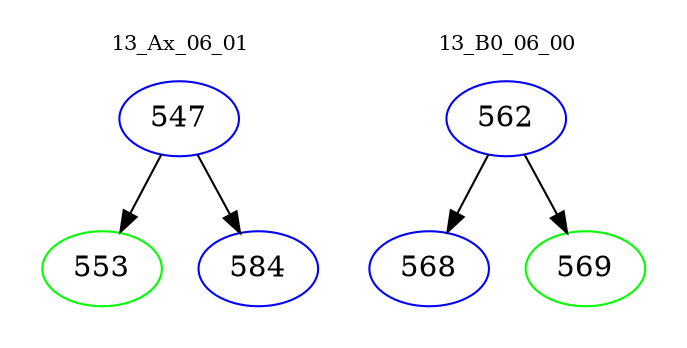 digraph{
subgraph cluster_0 {
color = white
label = "13_Ax_06_01";
fontsize=10;
T0_547 [label="547", color="blue"]
T0_547 -> T0_553 [color="black"]
T0_553 [label="553", color="green"]
T0_547 -> T0_584 [color="black"]
T0_584 [label="584", color="blue"]
}
subgraph cluster_1 {
color = white
label = "13_B0_06_00";
fontsize=10;
T1_562 [label="562", color="blue"]
T1_562 -> T1_568 [color="black"]
T1_568 [label="568", color="blue"]
T1_562 -> T1_569 [color="black"]
T1_569 [label="569", color="green"]
}
}
